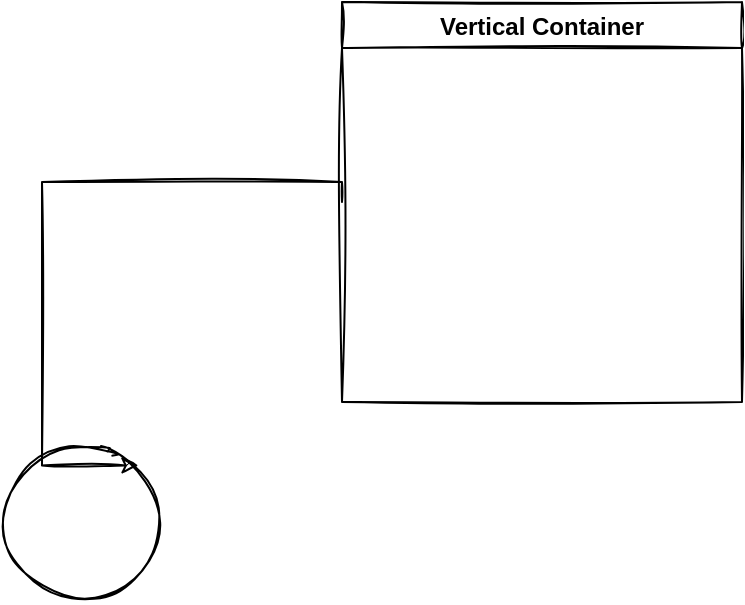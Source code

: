 <mxfile version="15.9.1" type="github">
  <diagram id="sVWOUBkFFkkpcYAL9rzh" name="Page-1">
    <mxGraphModel dx="1777" dy="1026" grid="1" gridSize="10" guides="1" tooltips="1" connect="1" arrows="1" fold="1" page="1" pageScale="1" pageWidth="827" pageHeight="1169" math="0" shadow="0">
      <root>
        <mxCell id="0" />
        <mxCell id="1" parent="0" />
        <mxCell id="Ix2QWwk84AKu4-zZsO6r-1" value="" style="ellipse;whiteSpace=wrap;html=1;aspect=fixed;sketch=1;" parent="1" vertex="1">
          <mxGeometry x="280" y="530" width="80" height="80" as="geometry" />
        </mxCell>
        <mxCell id="AnlqMQM0o5zAZ9U2vgeo-2" style="edgeStyle=orthogonalEdgeStyle;rounded=0;orthogonalLoop=1;jettySize=auto;html=1;exitX=0;exitY=0.5;exitDx=0;exitDy=0;entryX=1;entryY=0;entryDx=0;entryDy=0;sketch=1;" edge="1" parent="1" source="AnlqMQM0o5zAZ9U2vgeo-1" target="Ix2QWwk84AKu4-zZsO6r-1">
          <mxGeometry relative="1" as="geometry">
            <Array as="points">
              <mxPoint x="450" y="400" />
              <mxPoint x="300" y="400" />
              <mxPoint x="300" y="542" />
            </Array>
          </mxGeometry>
        </mxCell>
        <mxCell id="AnlqMQM0o5zAZ9U2vgeo-1" value="Vertical Container" style="swimlane;sketch=1;" vertex="1" parent="1">
          <mxGeometry x="450" y="310" width="200" height="200" as="geometry" />
        </mxCell>
      </root>
    </mxGraphModel>
  </diagram>
</mxfile>
